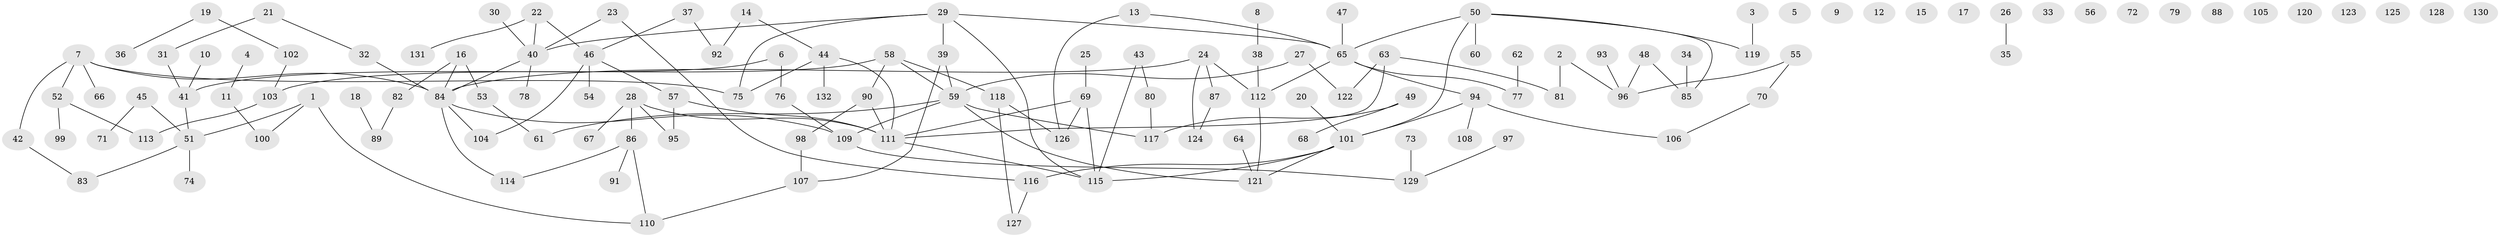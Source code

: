 // Generated by graph-tools (version 1.1) at 2025/00/03/09/25 03:00:51]
// undirected, 132 vertices, 145 edges
graph export_dot {
graph [start="1"]
  node [color=gray90,style=filled];
  1;
  2;
  3;
  4;
  5;
  6;
  7;
  8;
  9;
  10;
  11;
  12;
  13;
  14;
  15;
  16;
  17;
  18;
  19;
  20;
  21;
  22;
  23;
  24;
  25;
  26;
  27;
  28;
  29;
  30;
  31;
  32;
  33;
  34;
  35;
  36;
  37;
  38;
  39;
  40;
  41;
  42;
  43;
  44;
  45;
  46;
  47;
  48;
  49;
  50;
  51;
  52;
  53;
  54;
  55;
  56;
  57;
  58;
  59;
  60;
  61;
  62;
  63;
  64;
  65;
  66;
  67;
  68;
  69;
  70;
  71;
  72;
  73;
  74;
  75;
  76;
  77;
  78;
  79;
  80;
  81;
  82;
  83;
  84;
  85;
  86;
  87;
  88;
  89;
  90;
  91;
  92;
  93;
  94;
  95;
  96;
  97;
  98;
  99;
  100;
  101;
  102;
  103;
  104;
  105;
  106;
  107;
  108;
  109;
  110;
  111;
  112;
  113;
  114;
  115;
  116;
  117;
  118;
  119;
  120;
  121;
  122;
  123;
  124;
  125;
  126;
  127;
  128;
  129;
  130;
  131;
  132;
  1 -- 51;
  1 -- 100;
  1 -- 110;
  2 -- 81;
  2 -- 96;
  3 -- 119;
  4 -- 11;
  6 -- 41;
  6 -- 76;
  7 -- 42;
  7 -- 52;
  7 -- 66;
  7 -- 75;
  7 -- 84;
  8 -- 38;
  10 -- 41;
  11 -- 100;
  13 -- 65;
  13 -- 126;
  14 -- 44;
  14 -- 92;
  16 -- 53;
  16 -- 82;
  16 -- 84;
  18 -- 89;
  19 -- 36;
  19 -- 102;
  20 -- 101;
  21 -- 31;
  21 -- 32;
  22 -- 40;
  22 -- 46;
  22 -- 131;
  23 -- 40;
  23 -- 116;
  24 -- 84;
  24 -- 87;
  24 -- 112;
  24 -- 124;
  25 -- 69;
  26 -- 35;
  27 -- 59;
  27 -- 122;
  28 -- 67;
  28 -- 86;
  28 -- 95;
  28 -- 111;
  29 -- 39;
  29 -- 40;
  29 -- 65;
  29 -- 75;
  29 -- 115;
  30 -- 40;
  31 -- 41;
  32 -- 84;
  34 -- 85;
  37 -- 46;
  37 -- 92;
  38 -- 112;
  39 -- 59;
  39 -- 107;
  40 -- 78;
  40 -- 84;
  41 -- 51;
  42 -- 83;
  43 -- 80;
  43 -- 115;
  44 -- 75;
  44 -- 111;
  44 -- 132;
  45 -- 51;
  45 -- 71;
  46 -- 54;
  46 -- 57;
  46 -- 104;
  47 -- 65;
  48 -- 85;
  48 -- 96;
  49 -- 68;
  49 -- 117;
  50 -- 60;
  50 -- 65;
  50 -- 85;
  50 -- 101;
  50 -- 119;
  51 -- 74;
  51 -- 83;
  52 -- 99;
  52 -- 113;
  53 -- 61;
  55 -- 70;
  55 -- 96;
  57 -- 95;
  57 -- 111;
  58 -- 59;
  58 -- 90;
  58 -- 103;
  58 -- 118;
  59 -- 61;
  59 -- 109;
  59 -- 117;
  59 -- 121;
  62 -- 77;
  63 -- 81;
  63 -- 111;
  63 -- 122;
  64 -- 121;
  65 -- 77;
  65 -- 94;
  65 -- 112;
  69 -- 111;
  69 -- 115;
  69 -- 126;
  70 -- 106;
  73 -- 129;
  76 -- 109;
  80 -- 117;
  82 -- 89;
  84 -- 104;
  84 -- 109;
  84 -- 114;
  86 -- 91;
  86 -- 110;
  86 -- 114;
  87 -- 124;
  90 -- 98;
  90 -- 111;
  93 -- 96;
  94 -- 101;
  94 -- 106;
  94 -- 108;
  97 -- 129;
  98 -- 107;
  101 -- 115;
  101 -- 116;
  101 -- 121;
  102 -- 103;
  103 -- 113;
  107 -- 110;
  109 -- 129;
  111 -- 115;
  112 -- 121;
  116 -- 127;
  118 -- 126;
  118 -- 127;
}
